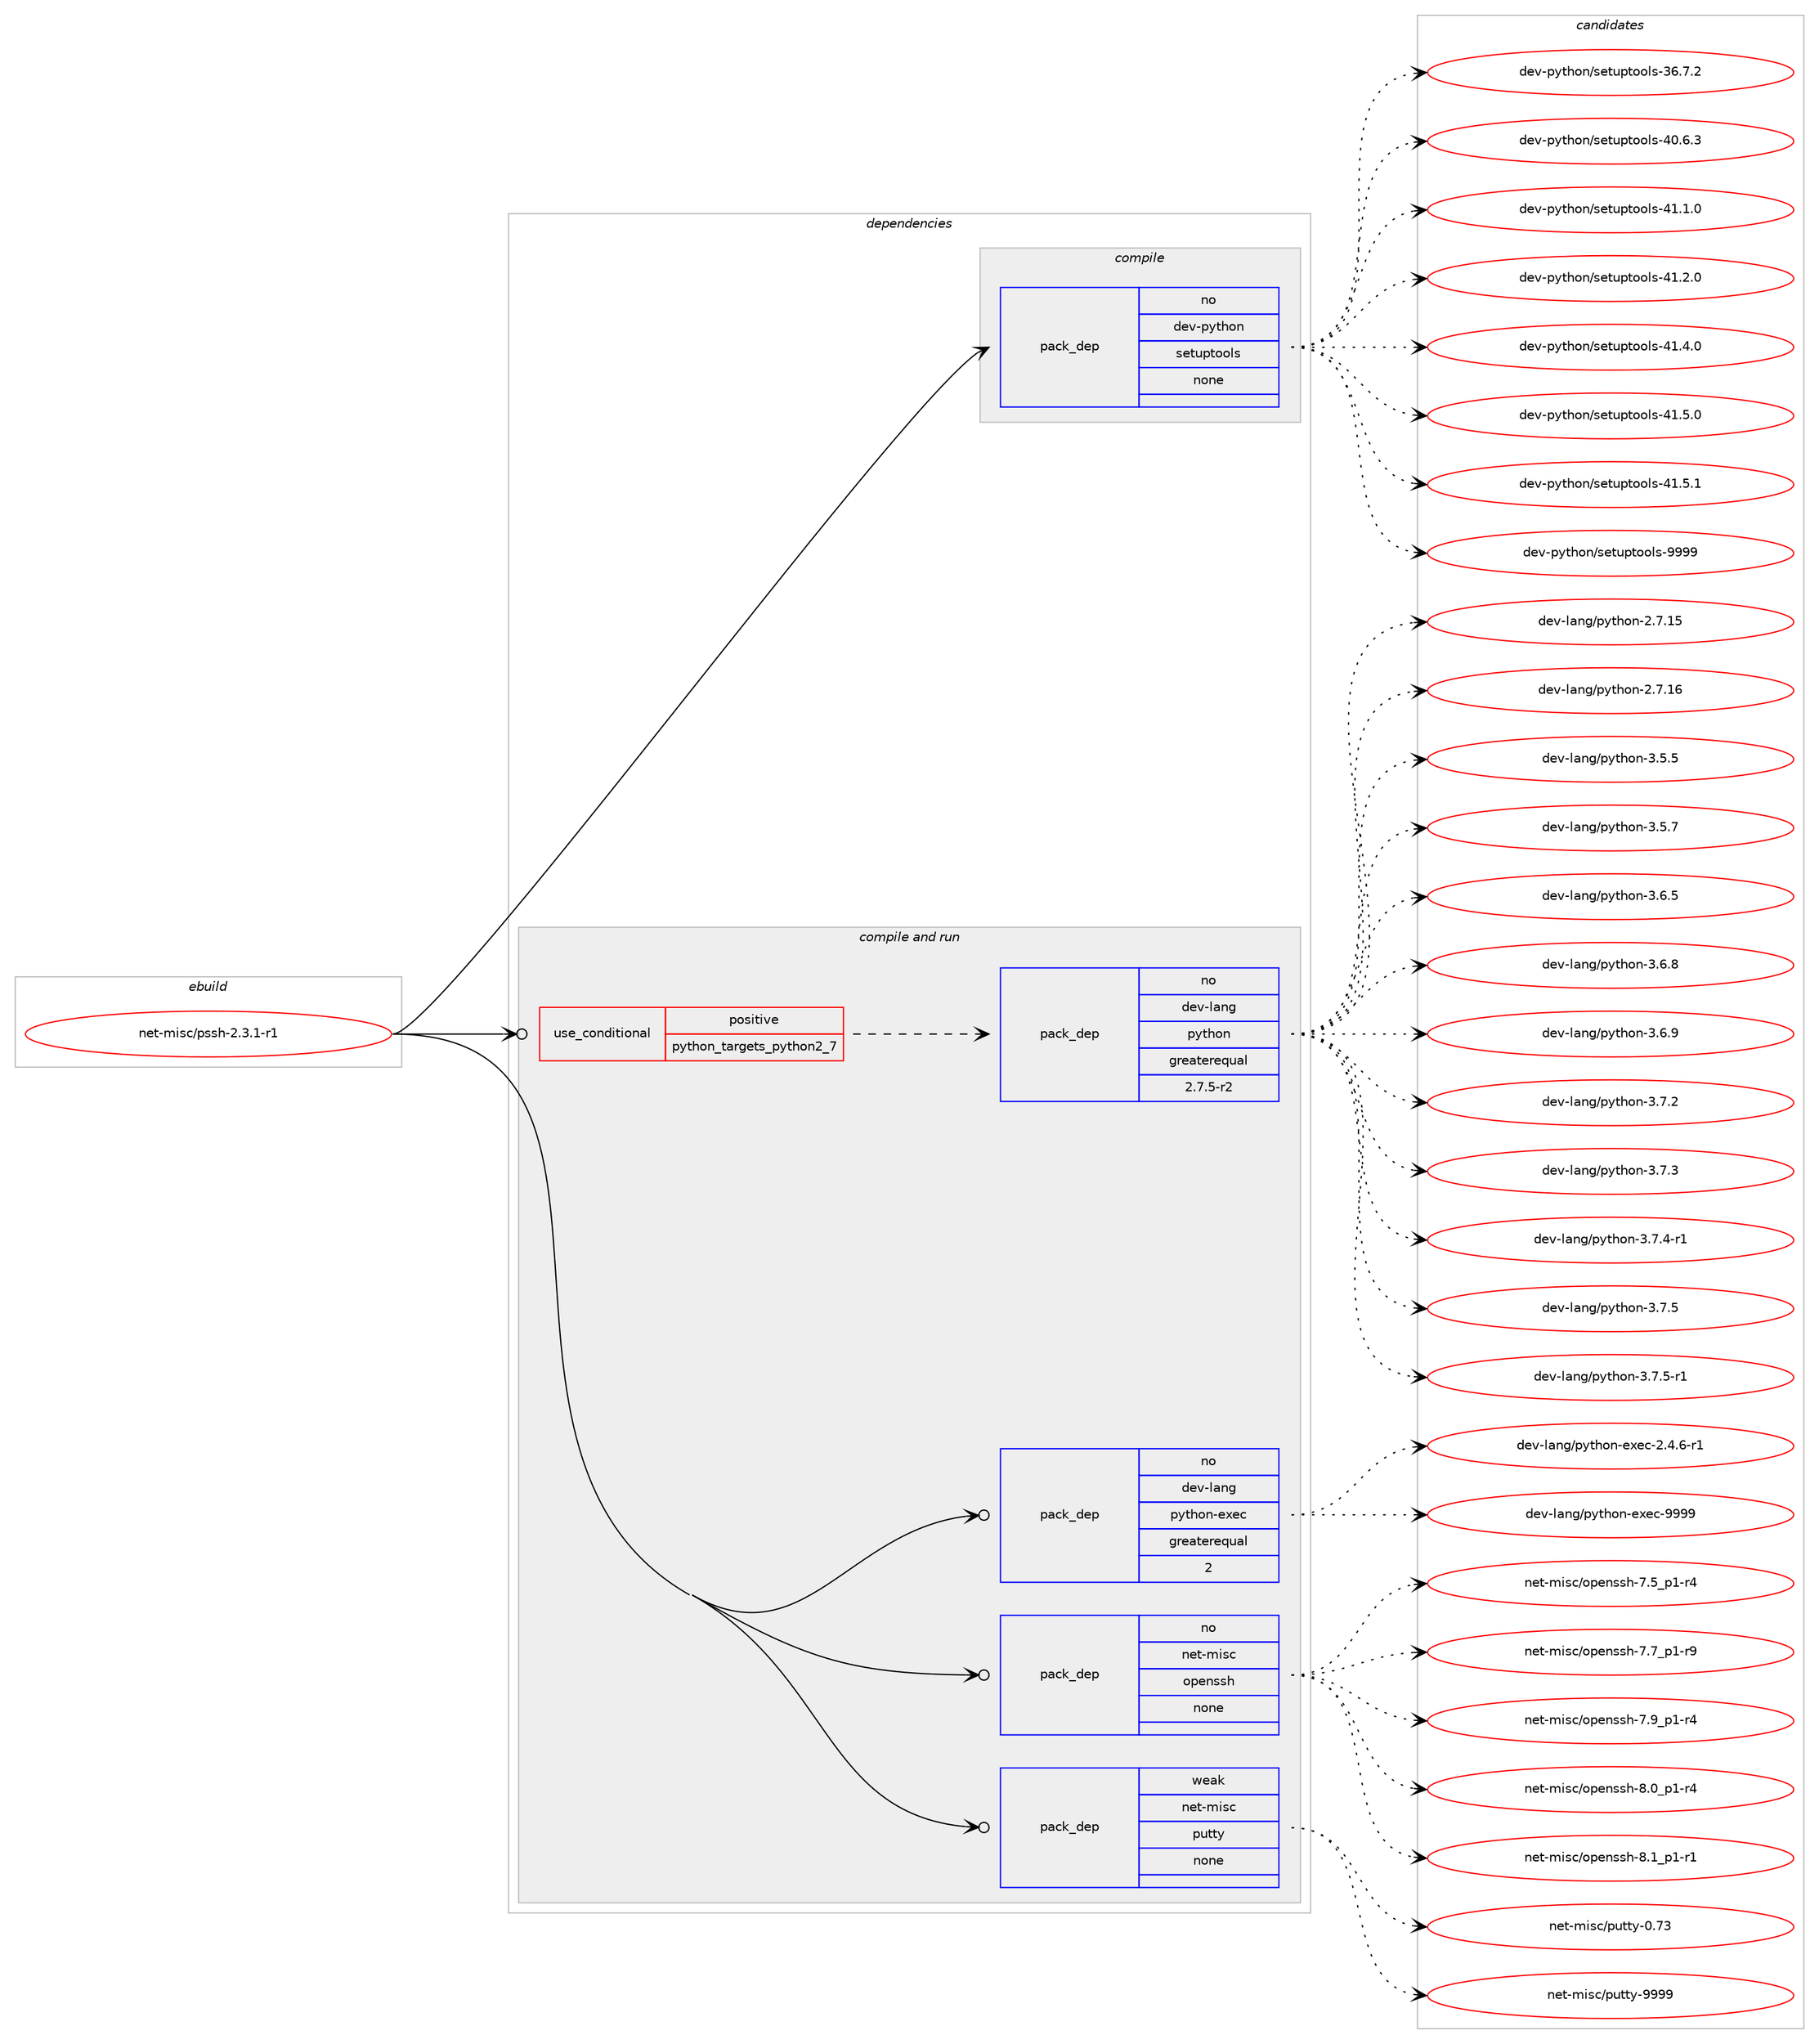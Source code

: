 digraph prolog {

# *************
# Graph options
# *************

newrank=true;
concentrate=true;
compound=true;
graph [rankdir=LR,fontname=Helvetica,fontsize=10,ranksep=1.5];#, ranksep=2.5, nodesep=0.2];
edge  [arrowhead=vee];
node  [fontname=Helvetica,fontsize=10];

# **********
# The ebuild
# **********

subgraph cluster_leftcol {
color=gray;
rank=same;
label=<<i>ebuild</i>>;
id [label="net-misc/pssh-2.3.1-r1", color=red, width=4, href="../net-misc/pssh-2.3.1-r1.svg"];
}

# ****************
# The dependencies
# ****************

subgraph cluster_midcol {
color=gray;
label=<<i>dependencies</i>>;
subgraph cluster_compile {
fillcolor="#eeeeee";
style=filled;
label=<<i>compile</i>>;
subgraph pack617486 {
dependency836104 [label=<<TABLE BORDER="0" CELLBORDER="1" CELLSPACING="0" CELLPADDING="4" WIDTH="220"><TR><TD ROWSPAN="6" CELLPADDING="30">pack_dep</TD></TR><TR><TD WIDTH="110">no</TD></TR><TR><TD>dev-python</TD></TR><TR><TD>setuptools</TD></TR><TR><TD>none</TD></TR><TR><TD></TD></TR></TABLE>>, shape=none, color=blue];
}
id:e -> dependency836104:w [weight=20,style="solid",arrowhead="vee"];
}
subgraph cluster_compileandrun {
fillcolor="#eeeeee";
style=filled;
label=<<i>compile and run</i>>;
subgraph cond203914 {
dependency836105 [label=<<TABLE BORDER="0" CELLBORDER="1" CELLSPACING="0" CELLPADDING="4"><TR><TD ROWSPAN="3" CELLPADDING="10">use_conditional</TD></TR><TR><TD>positive</TD></TR><TR><TD>python_targets_python2_7</TD></TR></TABLE>>, shape=none, color=red];
subgraph pack617487 {
dependency836106 [label=<<TABLE BORDER="0" CELLBORDER="1" CELLSPACING="0" CELLPADDING="4" WIDTH="220"><TR><TD ROWSPAN="6" CELLPADDING="30">pack_dep</TD></TR><TR><TD WIDTH="110">no</TD></TR><TR><TD>dev-lang</TD></TR><TR><TD>python</TD></TR><TR><TD>greaterequal</TD></TR><TR><TD>2.7.5-r2</TD></TR></TABLE>>, shape=none, color=blue];
}
dependency836105:e -> dependency836106:w [weight=20,style="dashed",arrowhead="vee"];
}
id:e -> dependency836105:w [weight=20,style="solid",arrowhead="odotvee"];
subgraph pack617488 {
dependency836107 [label=<<TABLE BORDER="0" CELLBORDER="1" CELLSPACING="0" CELLPADDING="4" WIDTH="220"><TR><TD ROWSPAN="6" CELLPADDING="30">pack_dep</TD></TR><TR><TD WIDTH="110">no</TD></TR><TR><TD>dev-lang</TD></TR><TR><TD>python-exec</TD></TR><TR><TD>greaterequal</TD></TR><TR><TD>2</TD></TR></TABLE>>, shape=none, color=blue];
}
id:e -> dependency836107:w [weight=20,style="solid",arrowhead="odotvee"];
subgraph pack617489 {
dependency836108 [label=<<TABLE BORDER="0" CELLBORDER="1" CELLSPACING="0" CELLPADDING="4" WIDTH="220"><TR><TD ROWSPAN="6" CELLPADDING="30">pack_dep</TD></TR><TR><TD WIDTH="110">no</TD></TR><TR><TD>net-misc</TD></TR><TR><TD>openssh</TD></TR><TR><TD>none</TD></TR><TR><TD></TD></TR></TABLE>>, shape=none, color=blue];
}
id:e -> dependency836108:w [weight=20,style="solid",arrowhead="odotvee"];
subgraph pack617490 {
dependency836109 [label=<<TABLE BORDER="0" CELLBORDER="1" CELLSPACING="0" CELLPADDING="4" WIDTH="220"><TR><TD ROWSPAN="6" CELLPADDING="30">pack_dep</TD></TR><TR><TD WIDTH="110">weak</TD></TR><TR><TD>net-misc</TD></TR><TR><TD>putty</TD></TR><TR><TD>none</TD></TR><TR><TD></TD></TR></TABLE>>, shape=none, color=blue];
}
id:e -> dependency836109:w [weight=20,style="solid",arrowhead="odotvee"];
}
subgraph cluster_run {
fillcolor="#eeeeee";
style=filled;
label=<<i>run</i>>;
}
}

# **************
# The candidates
# **************

subgraph cluster_choices {
rank=same;
color=gray;
label=<<i>candidates</i>>;

subgraph choice617486 {
color=black;
nodesep=1;
choice100101118451121211161041111104711510111611711211611111110811545515446554650 [label="dev-python/setuptools-36.7.2", color=red, width=4,href="../dev-python/setuptools-36.7.2.svg"];
choice100101118451121211161041111104711510111611711211611111110811545524846544651 [label="dev-python/setuptools-40.6.3", color=red, width=4,href="../dev-python/setuptools-40.6.3.svg"];
choice100101118451121211161041111104711510111611711211611111110811545524946494648 [label="dev-python/setuptools-41.1.0", color=red, width=4,href="../dev-python/setuptools-41.1.0.svg"];
choice100101118451121211161041111104711510111611711211611111110811545524946504648 [label="dev-python/setuptools-41.2.0", color=red, width=4,href="../dev-python/setuptools-41.2.0.svg"];
choice100101118451121211161041111104711510111611711211611111110811545524946524648 [label="dev-python/setuptools-41.4.0", color=red, width=4,href="../dev-python/setuptools-41.4.0.svg"];
choice100101118451121211161041111104711510111611711211611111110811545524946534648 [label="dev-python/setuptools-41.5.0", color=red, width=4,href="../dev-python/setuptools-41.5.0.svg"];
choice100101118451121211161041111104711510111611711211611111110811545524946534649 [label="dev-python/setuptools-41.5.1", color=red, width=4,href="../dev-python/setuptools-41.5.1.svg"];
choice10010111845112121116104111110471151011161171121161111111081154557575757 [label="dev-python/setuptools-9999", color=red, width=4,href="../dev-python/setuptools-9999.svg"];
dependency836104:e -> choice100101118451121211161041111104711510111611711211611111110811545515446554650:w [style=dotted,weight="100"];
dependency836104:e -> choice100101118451121211161041111104711510111611711211611111110811545524846544651:w [style=dotted,weight="100"];
dependency836104:e -> choice100101118451121211161041111104711510111611711211611111110811545524946494648:w [style=dotted,weight="100"];
dependency836104:e -> choice100101118451121211161041111104711510111611711211611111110811545524946504648:w [style=dotted,weight="100"];
dependency836104:e -> choice100101118451121211161041111104711510111611711211611111110811545524946524648:w [style=dotted,weight="100"];
dependency836104:e -> choice100101118451121211161041111104711510111611711211611111110811545524946534648:w [style=dotted,weight="100"];
dependency836104:e -> choice100101118451121211161041111104711510111611711211611111110811545524946534649:w [style=dotted,weight="100"];
dependency836104:e -> choice10010111845112121116104111110471151011161171121161111111081154557575757:w [style=dotted,weight="100"];
}
subgraph choice617487 {
color=black;
nodesep=1;
choice10010111845108971101034711212111610411111045504655464953 [label="dev-lang/python-2.7.15", color=red, width=4,href="../dev-lang/python-2.7.15.svg"];
choice10010111845108971101034711212111610411111045504655464954 [label="dev-lang/python-2.7.16", color=red, width=4,href="../dev-lang/python-2.7.16.svg"];
choice100101118451089711010347112121116104111110455146534653 [label="dev-lang/python-3.5.5", color=red, width=4,href="../dev-lang/python-3.5.5.svg"];
choice100101118451089711010347112121116104111110455146534655 [label="dev-lang/python-3.5.7", color=red, width=4,href="../dev-lang/python-3.5.7.svg"];
choice100101118451089711010347112121116104111110455146544653 [label="dev-lang/python-3.6.5", color=red, width=4,href="../dev-lang/python-3.6.5.svg"];
choice100101118451089711010347112121116104111110455146544656 [label="dev-lang/python-3.6.8", color=red, width=4,href="../dev-lang/python-3.6.8.svg"];
choice100101118451089711010347112121116104111110455146544657 [label="dev-lang/python-3.6.9", color=red, width=4,href="../dev-lang/python-3.6.9.svg"];
choice100101118451089711010347112121116104111110455146554650 [label="dev-lang/python-3.7.2", color=red, width=4,href="../dev-lang/python-3.7.2.svg"];
choice100101118451089711010347112121116104111110455146554651 [label="dev-lang/python-3.7.3", color=red, width=4,href="../dev-lang/python-3.7.3.svg"];
choice1001011184510897110103471121211161041111104551465546524511449 [label="dev-lang/python-3.7.4-r1", color=red, width=4,href="../dev-lang/python-3.7.4-r1.svg"];
choice100101118451089711010347112121116104111110455146554653 [label="dev-lang/python-3.7.5", color=red, width=4,href="../dev-lang/python-3.7.5.svg"];
choice1001011184510897110103471121211161041111104551465546534511449 [label="dev-lang/python-3.7.5-r1", color=red, width=4,href="../dev-lang/python-3.7.5-r1.svg"];
dependency836106:e -> choice10010111845108971101034711212111610411111045504655464953:w [style=dotted,weight="100"];
dependency836106:e -> choice10010111845108971101034711212111610411111045504655464954:w [style=dotted,weight="100"];
dependency836106:e -> choice100101118451089711010347112121116104111110455146534653:w [style=dotted,weight="100"];
dependency836106:e -> choice100101118451089711010347112121116104111110455146534655:w [style=dotted,weight="100"];
dependency836106:e -> choice100101118451089711010347112121116104111110455146544653:w [style=dotted,weight="100"];
dependency836106:e -> choice100101118451089711010347112121116104111110455146544656:w [style=dotted,weight="100"];
dependency836106:e -> choice100101118451089711010347112121116104111110455146544657:w [style=dotted,weight="100"];
dependency836106:e -> choice100101118451089711010347112121116104111110455146554650:w [style=dotted,weight="100"];
dependency836106:e -> choice100101118451089711010347112121116104111110455146554651:w [style=dotted,weight="100"];
dependency836106:e -> choice1001011184510897110103471121211161041111104551465546524511449:w [style=dotted,weight="100"];
dependency836106:e -> choice100101118451089711010347112121116104111110455146554653:w [style=dotted,weight="100"];
dependency836106:e -> choice1001011184510897110103471121211161041111104551465546534511449:w [style=dotted,weight="100"];
}
subgraph choice617488 {
color=black;
nodesep=1;
choice10010111845108971101034711212111610411111045101120101994550465246544511449 [label="dev-lang/python-exec-2.4.6-r1", color=red, width=4,href="../dev-lang/python-exec-2.4.6-r1.svg"];
choice10010111845108971101034711212111610411111045101120101994557575757 [label="dev-lang/python-exec-9999", color=red, width=4,href="../dev-lang/python-exec-9999.svg"];
dependency836107:e -> choice10010111845108971101034711212111610411111045101120101994550465246544511449:w [style=dotted,weight="100"];
dependency836107:e -> choice10010111845108971101034711212111610411111045101120101994557575757:w [style=dotted,weight="100"];
}
subgraph choice617489 {
color=black;
nodesep=1;
choice1101011164510910511599471111121011101151151044555465395112494511452 [label="net-misc/openssh-7.5_p1-r4", color=red, width=4,href="../net-misc/openssh-7.5_p1-r4.svg"];
choice1101011164510910511599471111121011101151151044555465595112494511457 [label="net-misc/openssh-7.7_p1-r9", color=red, width=4,href="../net-misc/openssh-7.7_p1-r9.svg"];
choice1101011164510910511599471111121011101151151044555465795112494511452 [label="net-misc/openssh-7.9_p1-r4", color=red, width=4,href="../net-misc/openssh-7.9_p1-r4.svg"];
choice1101011164510910511599471111121011101151151044556464895112494511452 [label="net-misc/openssh-8.0_p1-r4", color=red, width=4,href="../net-misc/openssh-8.0_p1-r4.svg"];
choice1101011164510910511599471111121011101151151044556464995112494511449 [label="net-misc/openssh-8.1_p1-r1", color=red, width=4,href="../net-misc/openssh-8.1_p1-r1.svg"];
dependency836108:e -> choice1101011164510910511599471111121011101151151044555465395112494511452:w [style=dotted,weight="100"];
dependency836108:e -> choice1101011164510910511599471111121011101151151044555465595112494511457:w [style=dotted,weight="100"];
dependency836108:e -> choice1101011164510910511599471111121011101151151044555465795112494511452:w [style=dotted,weight="100"];
dependency836108:e -> choice1101011164510910511599471111121011101151151044556464895112494511452:w [style=dotted,weight="100"];
dependency836108:e -> choice1101011164510910511599471111121011101151151044556464995112494511449:w [style=dotted,weight="100"];
}
subgraph choice617490 {
color=black;
nodesep=1;
choice1101011164510910511599471121171161161214548465551 [label="net-misc/putty-0.73", color=red, width=4,href="../net-misc/putty-0.73.svg"];
choice1101011164510910511599471121171161161214557575757 [label="net-misc/putty-9999", color=red, width=4,href="../net-misc/putty-9999.svg"];
dependency836109:e -> choice1101011164510910511599471121171161161214548465551:w [style=dotted,weight="100"];
dependency836109:e -> choice1101011164510910511599471121171161161214557575757:w [style=dotted,weight="100"];
}
}

}
